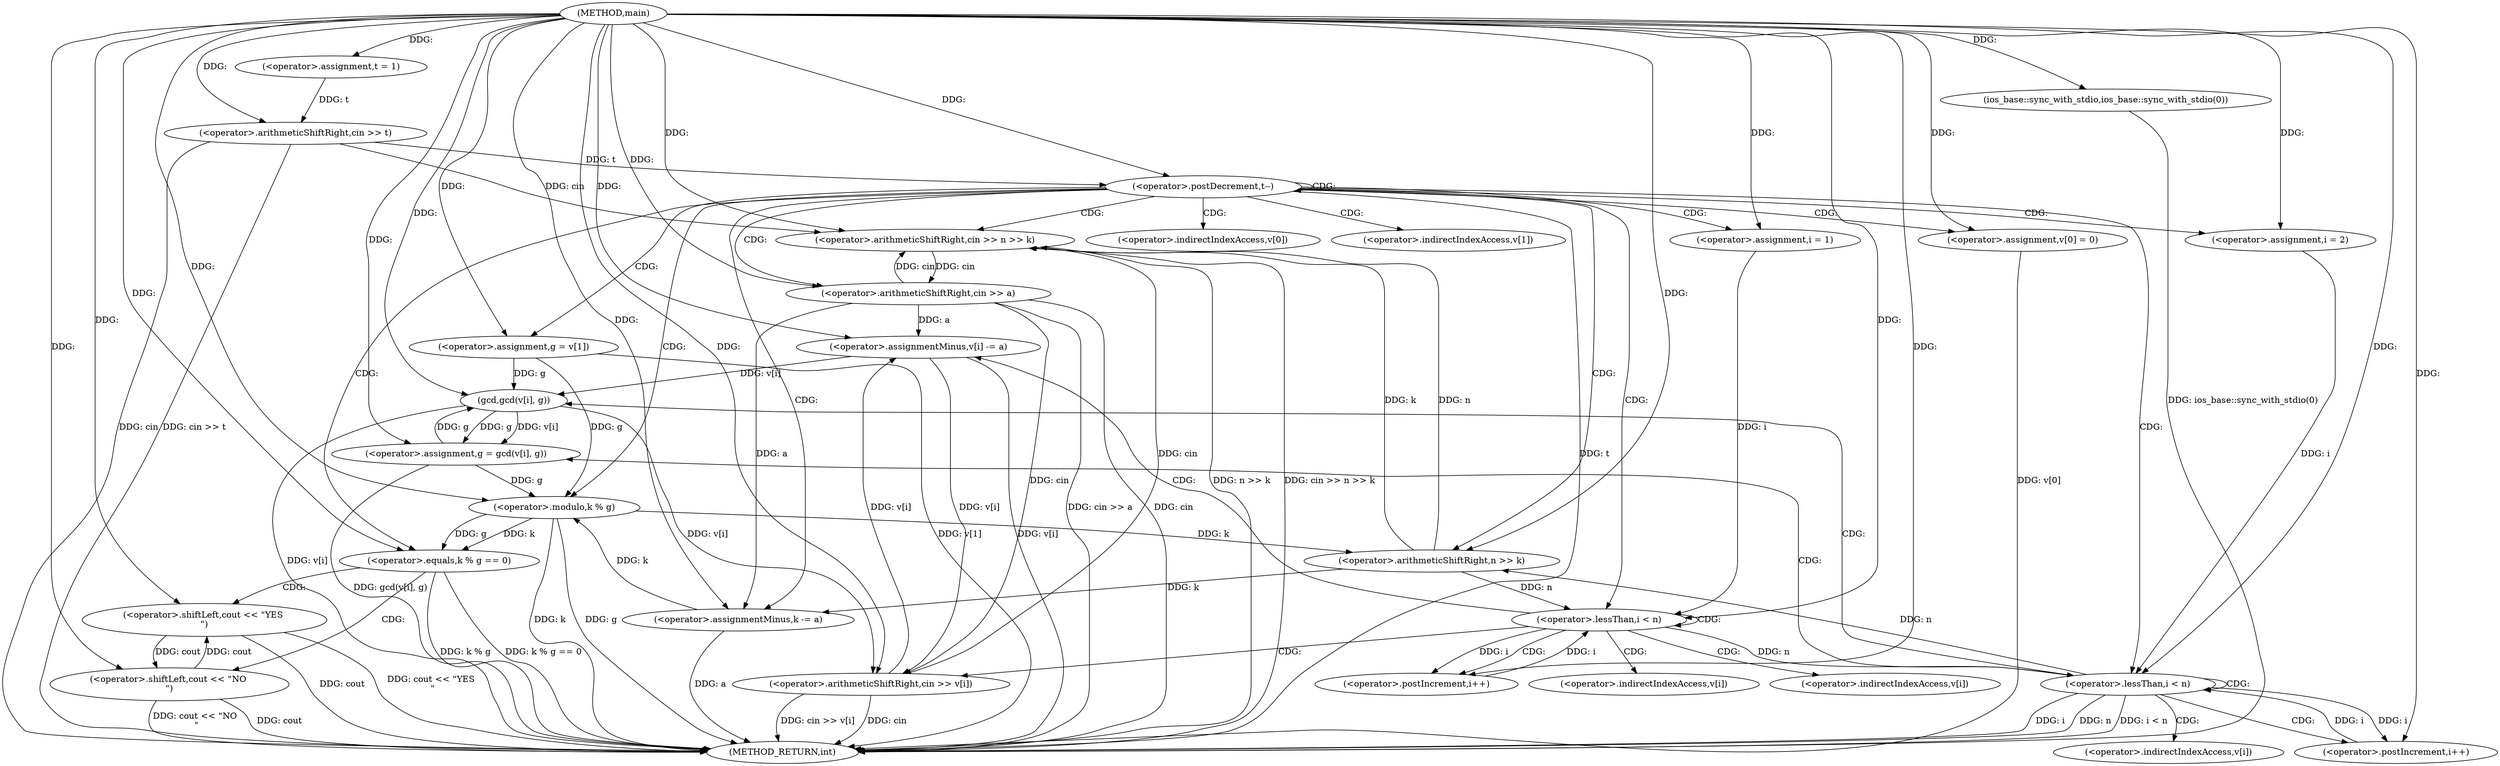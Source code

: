 digraph "main" {  
"1000201" [label = "(METHOD,main)" ]
"1000294" [label = "(METHOD_RETURN,int)" ]
"1000203" [label = "(ios_base::sync_with_stdio,ios_base::sync_with_stdio(0))" ]
"1000206" [label = "(<operator>.assignment,t = 1)" ]
"1000209" [label = "(<operator>.arithmeticShiftRight,cin >> t)" ]
"1000213" [label = "(<operator>.postDecrement,t--)" ]
"1000218" [label = "(<operator>.arithmeticShiftRight,cin >> n >> k)" ]
"1000225" [label = "(<operator>.arithmeticShiftRight,cin >> a)" ]
"1000228" [label = "(<operator>.assignment,v[0] = 0)" ]
"1000254" [label = "(<operator>.assignmentMinus,k -= a)" ]
"1000258" [label = "(<operator>.assignment,g = v[1])" ]
"1000235" [label = "(<operator>.assignment,i = 1)" ]
"1000238" [label = "(<operator>.lessThan,i < n)" ]
"1000241" [label = "(<operator>.postIncrement,i++)" ]
"1000265" [label = "(<operator>.assignment,i = 2)" ]
"1000268" [label = "(<operator>.lessThan,i < n)" ]
"1000271" [label = "(<operator>.postIncrement,i++)" ]
"1000282" [label = "(<operator>.equals,k % g == 0)" ]
"1000287" [label = "(<operator>.shiftLeft,cout << \"YES \n\")" ]
"1000220" [label = "(<operator>.arithmeticShiftRight,n >> k)" ]
"1000244" [label = "(<operator>.arithmeticShiftRight,cin >> v[i])" ]
"1000249" [label = "(<operator>.assignmentMinus,v[i] -= a)" ]
"1000274" [label = "(<operator>.assignment,g = gcd(v[i], g))" ]
"1000291" [label = "(<operator>.shiftLeft,cout << \"NO \n\")" ]
"1000283" [label = "(<operator>.modulo,k % g)" ]
"1000276" [label = "(gcd,gcd(v[i], g))" ]
"1000229" [label = "(<operator>.indirectIndexAccess,v[0])" ]
"1000260" [label = "(<operator>.indirectIndexAccess,v[1])" ]
"1000246" [label = "(<operator>.indirectIndexAccess,v[i])" ]
"1000250" [label = "(<operator>.indirectIndexAccess,v[i])" ]
"1000277" [label = "(<operator>.indirectIndexAccess,v[i])" ]
  "1000203" -> "1000294"  [ label = "DDG: ios_base::sync_with_stdio(0)"] 
  "1000209" -> "1000294"  [ label = "DDG: cin"] 
  "1000209" -> "1000294"  [ label = "DDG: cin >> t"] 
  "1000213" -> "1000294"  [ label = "DDG: t"] 
  "1000218" -> "1000294"  [ label = "DDG: n >> k"] 
  "1000218" -> "1000294"  [ label = "DDG: cin >> n >> k"] 
  "1000225" -> "1000294"  [ label = "DDG: cin"] 
  "1000225" -> "1000294"  [ label = "DDG: cin >> a"] 
  "1000228" -> "1000294"  [ label = "DDG: v[0]"] 
  "1000254" -> "1000294"  [ label = "DDG: a"] 
  "1000258" -> "1000294"  [ label = "DDG: v[1]"] 
  "1000268" -> "1000294"  [ label = "DDG: i"] 
  "1000268" -> "1000294"  [ label = "DDG: n"] 
  "1000268" -> "1000294"  [ label = "DDG: i < n"] 
  "1000283" -> "1000294"  [ label = "DDG: k"] 
  "1000283" -> "1000294"  [ label = "DDG: g"] 
  "1000282" -> "1000294"  [ label = "DDG: k % g"] 
  "1000282" -> "1000294"  [ label = "DDG: k % g == 0"] 
  "1000291" -> "1000294"  [ label = "DDG: cout"] 
  "1000291" -> "1000294"  [ label = "DDG: cout << \"NO \n\""] 
  "1000287" -> "1000294"  [ label = "DDG: cout"] 
  "1000287" -> "1000294"  [ label = "DDG: cout << \"YES \n\""] 
  "1000276" -> "1000294"  [ label = "DDG: v[i]"] 
  "1000274" -> "1000294"  [ label = "DDG: gcd(v[i], g)"] 
  "1000244" -> "1000294"  [ label = "DDG: cin"] 
  "1000244" -> "1000294"  [ label = "DDG: cin >> v[i]"] 
  "1000249" -> "1000294"  [ label = "DDG: v[i]"] 
  "1000201" -> "1000206"  [ label = "DDG: "] 
  "1000201" -> "1000203"  [ label = "DDG: "] 
  "1000201" -> "1000209"  [ label = "DDG: "] 
  "1000206" -> "1000209"  [ label = "DDG: t"] 
  "1000209" -> "1000213"  [ label = "DDG: t"] 
  "1000201" -> "1000213"  [ label = "DDG: "] 
  "1000201" -> "1000228"  [ label = "DDG: "] 
  "1000225" -> "1000254"  [ label = "DDG: a"] 
  "1000201" -> "1000254"  [ label = "DDG: "] 
  "1000209" -> "1000218"  [ label = "DDG: cin"] 
  "1000225" -> "1000218"  [ label = "DDG: cin"] 
  "1000244" -> "1000218"  [ label = "DDG: cin"] 
  "1000201" -> "1000218"  [ label = "DDG: "] 
  "1000220" -> "1000218"  [ label = "DDG: k"] 
  "1000220" -> "1000218"  [ label = "DDG: n"] 
  "1000218" -> "1000225"  [ label = "DDG: cin"] 
  "1000201" -> "1000225"  [ label = "DDG: "] 
  "1000201" -> "1000235"  [ label = "DDG: "] 
  "1000220" -> "1000254"  [ label = "DDG: k"] 
  "1000201" -> "1000258"  [ label = "DDG: "] 
  "1000201" -> "1000265"  [ label = "DDG: "] 
  "1000268" -> "1000220"  [ label = "DDG: n"] 
  "1000201" -> "1000220"  [ label = "DDG: "] 
  "1000283" -> "1000220"  [ label = "DDG: k"] 
  "1000235" -> "1000238"  [ label = "DDG: i"] 
  "1000241" -> "1000238"  [ label = "DDG: i"] 
  "1000201" -> "1000238"  [ label = "DDG: "] 
  "1000220" -> "1000238"  [ label = "DDG: n"] 
  "1000238" -> "1000241"  [ label = "DDG: i"] 
  "1000201" -> "1000241"  [ label = "DDG: "] 
  "1000225" -> "1000249"  [ label = "DDG: a"] 
  "1000201" -> "1000249"  [ label = "DDG: "] 
  "1000265" -> "1000268"  [ label = "DDG: i"] 
  "1000271" -> "1000268"  [ label = "DDG: i"] 
  "1000201" -> "1000268"  [ label = "DDG: "] 
  "1000238" -> "1000268"  [ label = "DDG: n"] 
  "1000268" -> "1000271"  [ label = "DDG: i"] 
  "1000201" -> "1000271"  [ label = "DDG: "] 
  "1000276" -> "1000274"  [ label = "DDG: v[i]"] 
  "1000276" -> "1000274"  [ label = "DDG: g"] 
  "1000283" -> "1000282"  [ label = "DDG: g"] 
  "1000283" -> "1000282"  [ label = "DDG: k"] 
  "1000201" -> "1000282"  [ label = "DDG: "] 
  "1000291" -> "1000287"  [ label = "DDG: cout"] 
  "1000201" -> "1000287"  [ label = "DDG: "] 
  "1000225" -> "1000244"  [ label = "DDG: cin"] 
  "1000201" -> "1000244"  [ label = "DDG: "] 
  "1000276" -> "1000244"  [ label = "DDG: v[i]"] 
  "1000249" -> "1000244"  [ label = "DDG: v[i]"] 
  "1000244" -> "1000249"  [ label = "DDG: v[i]"] 
  "1000201" -> "1000274"  [ label = "DDG: "] 
  "1000254" -> "1000283"  [ label = "DDG: k"] 
  "1000201" -> "1000283"  [ label = "DDG: "] 
  "1000258" -> "1000283"  [ label = "DDG: g"] 
  "1000274" -> "1000283"  [ label = "DDG: g"] 
  "1000287" -> "1000291"  [ label = "DDG: cout"] 
  "1000201" -> "1000291"  [ label = "DDG: "] 
  "1000249" -> "1000276"  [ label = "DDG: v[i]"] 
  "1000258" -> "1000276"  [ label = "DDG: g"] 
  "1000274" -> "1000276"  [ label = "DDG: g"] 
  "1000201" -> "1000276"  [ label = "DDG: "] 
  "1000213" -> "1000258"  [ label = "CDG: "] 
  "1000213" -> "1000238"  [ label = "CDG: "] 
  "1000213" -> "1000265"  [ label = "CDG: "] 
  "1000213" -> "1000268"  [ label = "CDG: "] 
  "1000213" -> "1000260"  [ label = "CDG: "] 
  "1000213" -> "1000213"  [ label = "CDG: "] 
  "1000213" -> "1000229"  [ label = "CDG: "] 
  "1000213" -> "1000283"  [ label = "CDG: "] 
  "1000213" -> "1000225"  [ label = "CDG: "] 
  "1000213" -> "1000282"  [ label = "CDG: "] 
  "1000213" -> "1000254"  [ label = "CDG: "] 
  "1000213" -> "1000235"  [ label = "CDG: "] 
  "1000213" -> "1000220"  [ label = "CDG: "] 
  "1000213" -> "1000218"  [ label = "CDG: "] 
  "1000213" -> "1000228"  [ label = "CDG: "] 
  "1000238" -> "1000246"  [ label = "CDG: "] 
  "1000238" -> "1000238"  [ label = "CDG: "] 
  "1000238" -> "1000244"  [ label = "CDG: "] 
  "1000238" -> "1000250"  [ label = "CDG: "] 
  "1000238" -> "1000249"  [ label = "CDG: "] 
  "1000238" -> "1000241"  [ label = "CDG: "] 
  "1000268" -> "1000268"  [ label = "CDG: "] 
  "1000268" -> "1000276"  [ label = "CDG: "] 
  "1000268" -> "1000274"  [ label = "CDG: "] 
  "1000268" -> "1000277"  [ label = "CDG: "] 
  "1000268" -> "1000271"  [ label = "CDG: "] 
  "1000282" -> "1000291"  [ label = "CDG: "] 
  "1000282" -> "1000287"  [ label = "CDG: "] 
}
